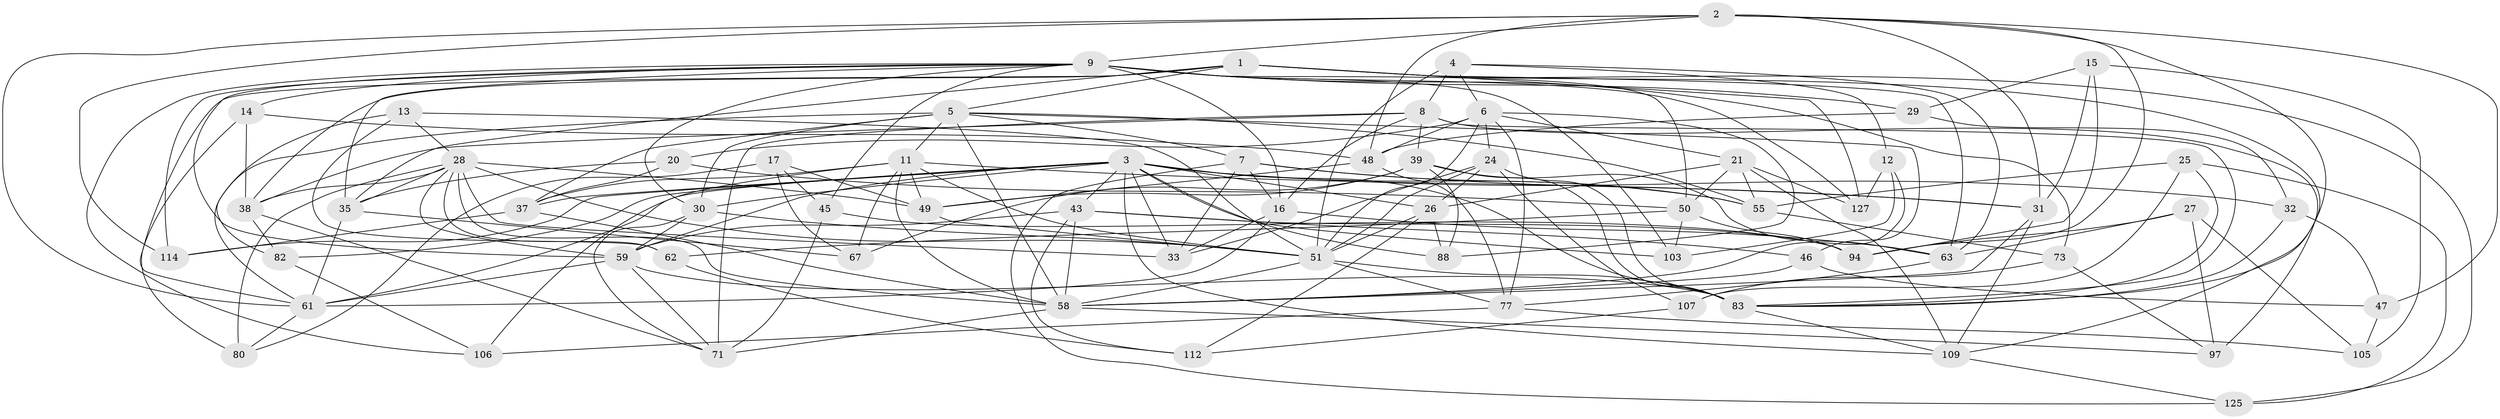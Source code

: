// original degree distribution, {4: 1.0}
// Generated by graph-tools (version 1.1) at 2025/20/03/04/25 18:20:40]
// undirected, 65 vertices, 192 edges
graph export_dot {
graph [start="1"]
  node [color=gray90,style=filled];
  1 [super="+23+123"];
  2 [super="+101"];
  3 [super="+131+42+69"];
  4 [super="+36"];
  5 [super="+87+56"];
  6 [super="+22+52"];
  7 [super="+108"];
  8 [super="+115+40"];
  9 [super="+44+10+18"];
  11 [super="+19+128"];
  12;
  13;
  14;
  15;
  16 [super="+57"];
  17;
  20;
  21 [super="+119"];
  24 [super="+84"];
  25;
  26 [super="+34"];
  27;
  28 [super="+74+53"];
  29;
  30 [super="+65"];
  31 [super="+72"];
  32;
  33 [super="+60"];
  35 [super="+68"];
  37 [super="+81+54"];
  38 [super="+99"];
  39 [super="+111"];
  43 [super="+75"];
  45;
  46;
  47;
  48 [super="+76"];
  49 [super="+126"];
  50 [super="+95"];
  51 [super="+89+70"];
  55 [super="+79"];
  58 [super="+85"];
  59 [super="+116"];
  61 [super="+66+78"];
  62;
  63 [super="+64"];
  67;
  71 [super="+98"];
  73;
  77 [super="+122"];
  80;
  82;
  83 [super="+90+100"];
  88;
  94 [super="+117"];
  97;
  103;
  105;
  106;
  107;
  109 [super="+124"];
  112;
  114;
  125;
  127;
  1 -- 127;
  1 -- 125;
  1 -- 38;
  1 -- 35;
  1 -- 5;
  1 -- 63;
  1 -- 61;
  1 -- 109;
  2 -- 47;
  2 -- 9;
  2 -- 48;
  2 -- 83;
  2 -- 114;
  2 -- 94;
  2 -- 31;
  2 -- 61;
  3 -- 26;
  3 -- 114;
  3 -- 55;
  3 -- 33 [weight=2];
  3 -- 103;
  3 -- 82;
  3 -- 59;
  3 -- 30;
  3 -- 83;
  3 -- 37;
  3 -- 109;
  3 -- 32;
  3 -- 88;
  3 -- 43;
  3 -- 61;
  4 -- 8 [weight=2];
  4 -- 63;
  4 -- 12;
  4 -- 6;
  4 -- 51;
  5 -- 58;
  5 -- 46;
  5 -- 37 [weight=2];
  5 -- 55;
  5 -- 61;
  5 -- 11;
  5 -- 30;
  5 -- 7;
  6 -- 21;
  6 -- 88;
  6 -- 24;
  6 -- 20;
  6 -- 77;
  6 -- 48;
  6 -- 51;
  7 -- 55;
  7 -- 31;
  7 -- 33;
  7 -- 125;
  7 -- 16;
  8 -- 39;
  8 -- 16;
  8 -- 97;
  8 -- 38;
  8 -- 83;
  8 -- 71;
  9 -- 14;
  9 -- 16;
  9 -- 50;
  9 -- 73;
  9 -- 106;
  9 -- 29;
  9 -- 35;
  9 -- 103;
  9 -- 45;
  9 -- 114;
  9 -- 59;
  9 -- 127;
  9 -- 30;
  11 -- 37;
  11 -- 67;
  11 -- 51;
  11 -- 106;
  11 -- 31;
  11 -- 49;
  11 -- 58;
  12 -- 127;
  12 -- 103;
  12 -- 58;
  13 -- 82;
  13 -- 62;
  13 -- 28;
  13 -- 51;
  14 -- 80;
  14 -- 48;
  14 -- 38;
  15 -- 31;
  15 -- 94;
  15 -- 29;
  15 -- 105;
  16 -- 61;
  16 -- 33;
  16 -- 63;
  17 -- 45;
  17 -- 67;
  17 -- 80;
  17 -- 49;
  20 -- 35;
  20 -- 37;
  20 -- 50;
  21 -- 55;
  21 -- 50;
  21 -- 127;
  21 -- 26;
  21 -- 109;
  24 -- 33;
  24 -- 26;
  24 -- 107;
  24 -- 83;
  24 -- 51;
  25 -- 125;
  25 -- 107;
  25 -- 55;
  25 -- 83;
  26 -- 51;
  26 -- 112;
  26 -- 88;
  27 -- 97;
  27 -- 105;
  27 -- 63;
  27 -- 94;
  28 -- 33;
  28 -- 80;
  28 -- 49;
  28 -- 62;
  28 -- 58;
  28 -- 35;
  28 -- 51;
  28 -- 38;
  28 -- 59;
  29 -- 32;
  29 -- 48;
  30 -- 59;
  30 -- 51;
  30 -- 71;
  31 -- 109;
  31 -- 58;
  32 -- 47;
  32 -- 83;
  35 -- 67;
  35 -- 61;
  37 -- 58 [weight=2];
  37 -- 114;
  38 -- 71;
  38 -- 82;
  39 -- 67;
  39 -- 63;
  39 -- 88;
  39 -- 49;
  39 -- 83;
  43 -- 59;
  43 -- 112;
  43 -- 46;
  43 -- 58;
  43 -- 94;
  45 -- 71;
  45 -- 94;
  46 -- 47;
  46 -- 58;
  47 -- 105;
  48 -- 49;
  48 -- 77;
  49 -- 51;
  50 -- 62;
  50 -- 94;
  50 -- 103;
  51 -- 77;
  51 -- 83;
  51 -- 58;
  55 -- 73;
  58 -- 97;
  58 -- 71;
  59 -- 61;
  59 -- 83;
  59 -- 71;
  61 -- 80;
  62 -- 112;
  63 -- 77;
  73 -- 107;
  73 -- 97;
  77 -- 105;
  77 -- 106;
  82 -- 106;
  83 -- 109;
  107 -- 112;
  109 -- 125;
}
